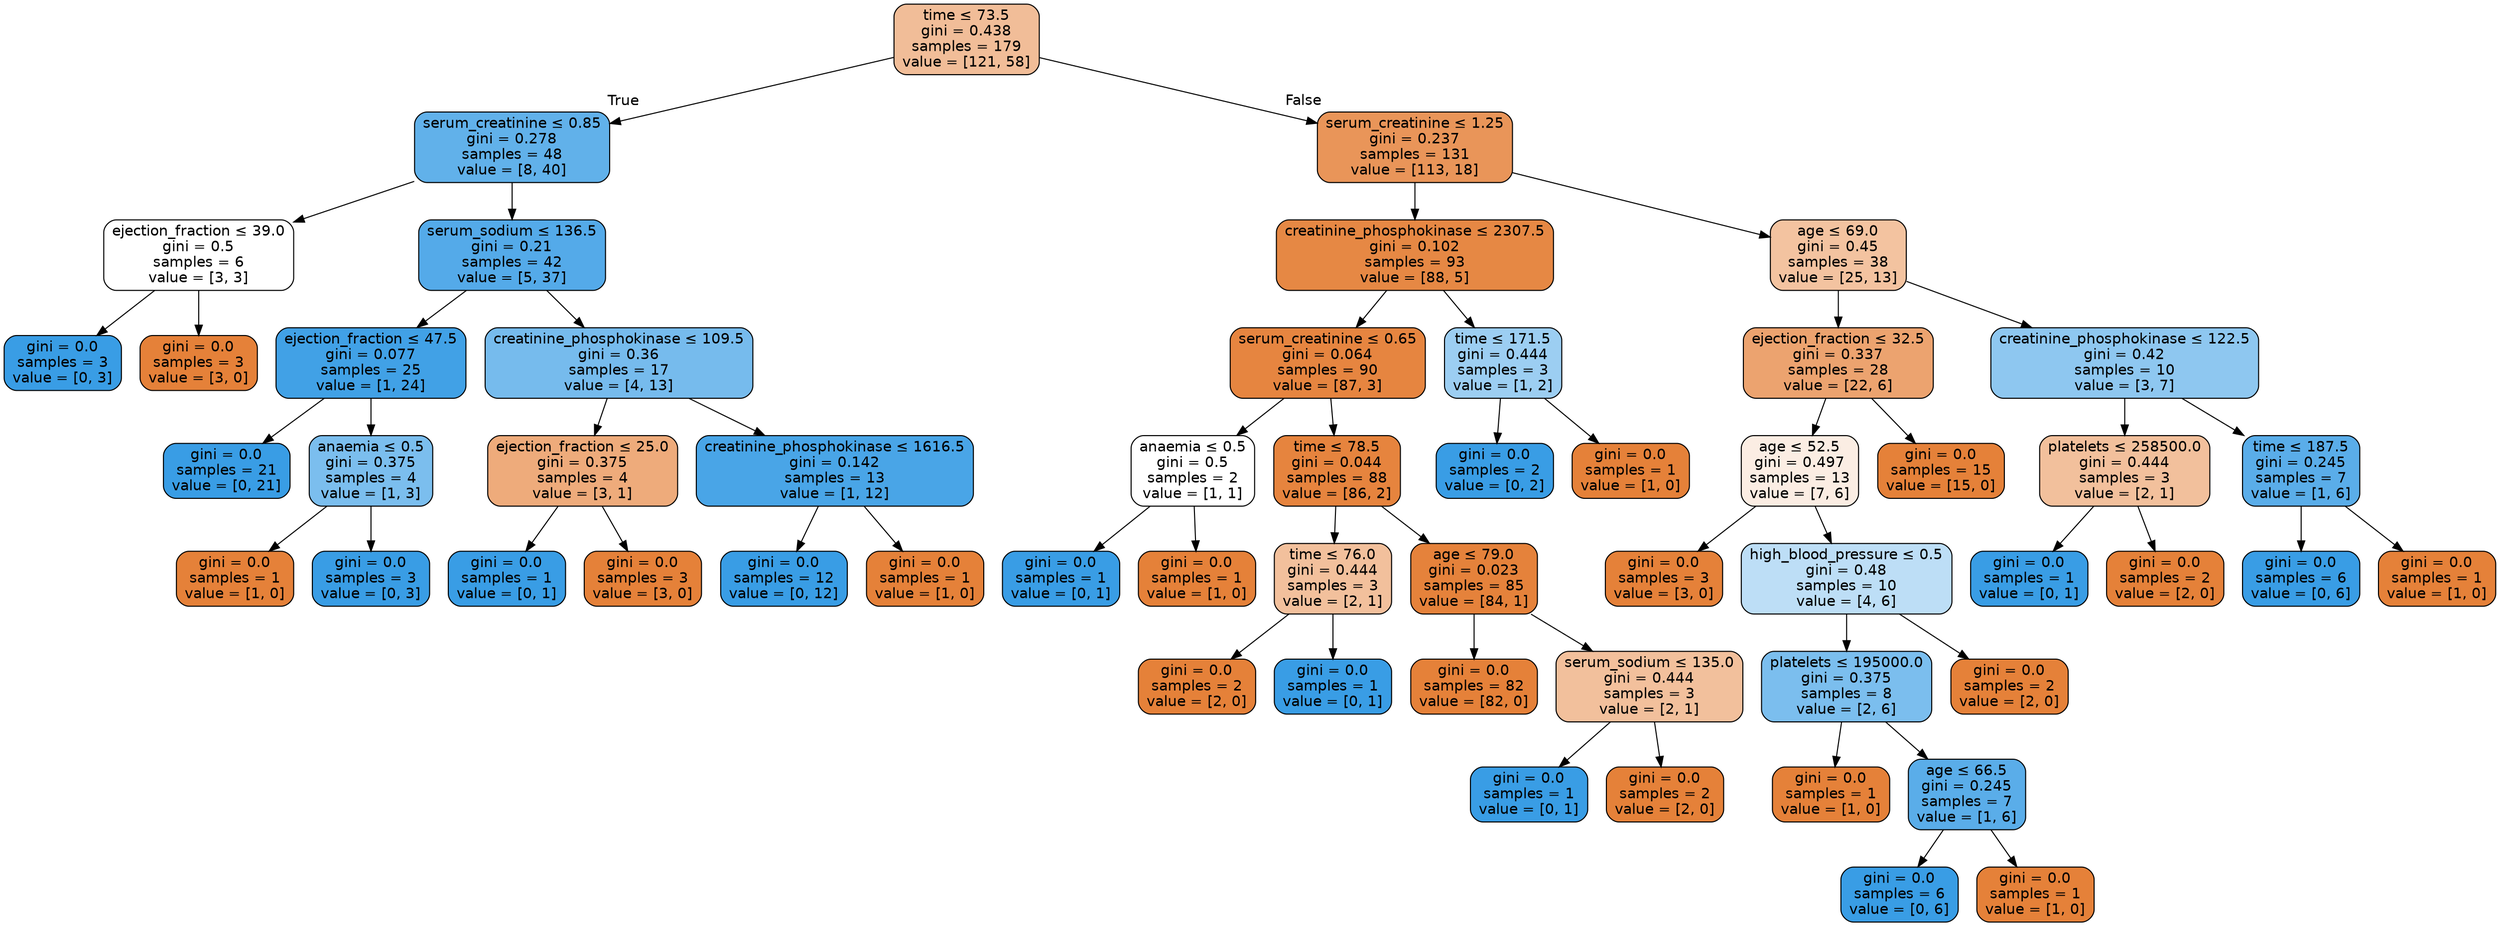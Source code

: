 digraph Tree {
node [shape=box, style="filled, rounded", color="black", fontname=helvetica] ;
edge [fontname=helvetica] ;
0 [label=<time &le; 73.5<br/>gini = 0.438<br/>samples = 179<br/>value = [121, 58]>, fillcolor="#f1bd98"] ;
1 [label=<serum_creatinine &le; 0.85<br/>gini = 0.278<br/>samples = 48<br/>value = [8, 40]>, fillcolor="#61b1ea"] ;
0 -> 1 [labeldistance=2.5, labelangle=45, headlabel="True"] ;
2 [label=<ejection_fraction &le; 39.0<br/>gini = 0.5<br/>samples = 6<br/>value = [3, 3]>, fillcolor="#ffffff"] ;
1 -> 2 ;
3 [label=<gini = 0.0<br/>samples = 3<br/>value = [0, 3]>, fillcolor="#399de5"] ;
2 -> 3 ;
4 [label=<gini = 0.0<br/>samples = 3<br/>value = [3, 0]>, fillcolor="#e58139"] ;
2 -> 4 ;
5 [label=<serum_sodium &le; 136.5<br/>gini = 0.21<br/>samples = 42<br/>value = [5, 37]>, fillcolor="#54aae9"] ;
1 -> 5 ;
6 [label=<ejection_fraction &le; 47.5<br/>gini = 0.077<br/>samples = 25<br/>value = [1, 24]>, fillcolor="#41a1e6"] ;
5 -> 6 ;
7 [label=<gini = 0.0<br/>samples = 21<br/>value = [0, 21]>, fillcolor="#399de5"] ;
6 -> 7 ;
8 [label=<anaemia &le; 0.5<br/>gini = 0.375<br/>samples = 4<br/>value = [1, 3]>, fillcolor="#7bbeee"] ;
6 -> 8 ;
9 [label=<gini = 0.0<br/>samples = 1<br/>value = [1, 0]>, fillcolor="#e58139"] ;
8 -> 9 ;
10 [label=<gini = 0.0<br/>samples = 3<br/>value = [0, 3]>, fillcolor="#399de5"] ;
8 -> 10 ;
11 [label=<creatinine_phosphokinase &le; 109.5<br/>gini = 0.36<br/>samples = 17<br/>value = [4, 13]>, fillcolor="#76bbed"] ;
5 -> 11 ;
12 [label=<ejection_fraction &le; 25.0<br/>gini = 0.375<br/>samples = 4<br/>value = [3, 1]>, fillcolor="#eeab7b"] ;
11 -> 12 ;
13 [label=<gini = 0.0<br/>samples = 1<br/>value = [0, 1]>, fillcolor="#399de5"] ;
12 -> 13 ;
14 [label=<gini = 0.0<br/>samples = 3<br/>value = [3, 0]>, fillcolor="#e58139"] ;
12 -> 14 ;
15 [label=<creatinine_phosphokinase &le; 1616.5<br/>gini = 0.142<br/>samples = 13<br/>value = [1, 12]>, fillcolor="#49a5e7"] ;
11 -> 15 ;
16 [label=<gini = 0.0<br/>samples = 12<br/>value = [0, 12]>, fillcolor="#399de5"] ;
15 -> 16 ;
17 [label=<gini = 0.0<br/>samples = 1<br/>value = [1, 0]>, fillcolor="#e58139"] ;
15 -> 17 ;
18 [label=<serum_creatinine &le; 1.25<br/>gini = 0.237<br/>samples = 131<br/>value = [113, 18]>, fillcolor="#e99559"] ;
0 -> 18 [labeldistance=2.5, labelangle=-45, headlabel="False"] ;
19 [label=<creatinine_phosphokinase &le; 2307.5<br/>gini = 0.102<br/>samples = 93<br/>value = [88, 5]>, fillcolor="#e68844"] ;
18 -> 19 ;
20 [label=<serum_creatinine &le; 0.65<br/>gini = 0.064<br/>samples = 90<br/>value = [87, 3]>, fillcolor="#e68540"] ;
19 -> 20 ;
21 [label=<anaemia &le; 0.5<br/>gini = 0.5<br/>samples = 2<br/>value = [1, 1]>, fillcolor="#ffffff"] ;
20 -> 21 ;
22 [label=<gini = 0.0<br/>samples = 1<br/>value = [0, 1]>, fillcolor="#399de5"] ;
21 -> 22 ;
23 [label=<gini = 0.0<br/>samples = 1<br/>value = [1, 0]>, fillcolor="#e58139"] ;
21 -> 23 ;
24 [label=<time &le; 78.5<br/>gini = 0.044<br/>samples = 88<br/>value = [86, 2]>, fillcolor="#e6843e"] ;
20 -> 24 ;
25 [label=<time &le; 76.0<br/>gini = 0.444<br/>samples = 3<br/>value = [2, 1]>, fillcolor="#f2c09c"] ;
24 -> 25 ;
26 [label=<gini = 0.0<br/>samples = 2<br/>value = [2, 0]>, fillcolor="#e58139"] ;
25 -> 26 ;
27 [label=<gini = 0.0<br/>samples = 1<br/>value = [0, 1]>, fillcolor="#399de5"] ;
25 -> 27 ;
28 [label=<age &le; 79.0<br/>gini = 0.023<br/>samples = 85<br/>value = [84, 1]>, fillcolor="#e5823b"] ;
24 -> 28 ;
29 [label=<gini = 0.0<br/>samples = 82<br/>value = [82, 0]>, fillcolor="#e58139"] ;
28 -> 29 ;
30 [label=<serum_sodium &le; 135.0<br/>gini = 0.444<br/>samples = 3<br/>value = [2, 1]>, fillcolor="#f2c09c"] ;
28 -> 30 ;
31 [label=<gini = 0.0<br/>samples = 1<br/>value = [0, 1]>, fillcolor="#399de5"] ;
30 -> 31 ;
32 [label=<gini = 0.0<br/>samples = 2<br/>value = [2, 0]>, fillcolor="#e58139"] ;
30 -> 32 ;
33 [label=<time &le; 171.5<br/>gini = 0.444<br/>samples = 3<br/>value = [1, 2]>, fillcolor="#9ccef2"] ;
19 -> 33 ;
34 [label=<gini = 0.0<br/>samples = 2<br/>value = [0, 2]>, fillcolor="#399de5"] ;
33 -> 34 ;
35 [label=<gini = 0.0<br/>samples = 1<br/>value = [1, 0]>, fillcolor="#e58139"] ;
33 -> 35 ;
36 [label=<age &le; 69.0<br/>gini = 0.45<br/>samples = 38<br/>value = [25, 13]>, fillcolor="#f3c3a0"] ;
18 -> 36 ;
37 [label=<ejection_fraction &le; 32.5<br/>gini = 0.337<br/>samples = 28<br/>value = [22, 6]>, fillcolor="#eca36f"] ;
36 -> 37 ;
38 [label=<age &le; 52.5<br/>gini = 0.497<br/>samples = 13<br/>value = [7, 6]>, fillcolor="#fbede3"] ;
37 -> 38 ;
39 [label=<gini = 0.0<br/>samples = 3<br/>value = [3, 0]>, fillcolor="#e58139"] ;
38 -> 39 ;
40 [label=<high_blood_pressure &le; 0.5<br/>gini = 0.48<br/>samples = 10<br/>value = [4, 6]>, fillcolor="#bddef6"] ;
38 -> 40 ;
41 [label=<platelets &le; 195000.0<br/>gini = 0.375<br/>samples = 8<br/>value = [2, 6]>, fillcolor="#7bbeee"] ;
40 -> 41 ;
42 [label=<gini = 0.0<br/>samples = 1<br/>value = [1, 0]>, fillcolor="#e58139"] ;
41 -> 42 ;
43 [label=<age &le; 66.5<br/>gini = 0.245<br/>samples = 7<br/>value = [1, 6]>, fillcolor="#5aade9"] ;
41 -> 43 ;
44 [label=<gini = 0.0<br/>samples = 6<br/>value = [0, 6]>, fillcolor="#399de5"] ;
43 -> 44 ;
45 [label=<gini = 0.0<br/>samples = 1<br/>value = [1, 0]>, fillcolor="#e58139"] ;
43 -> 45 ;
46 [label=<gini = 0.0<br/>samples = 2<br/>value = [2, 0]>, fillcolor="#e58139"] ;
40 -> 46 ;
47 [label=<gini = 0.0<br/>samples = 15<br/>value = [15, 0]>, fillcolor="#e58139"] ;
37 -> 47 ;
48 [label=<creatinine_phosphokinase &le; 122.5<br/>gini = 0.42<br/>samples = 10<br/>value = [3, 7]>, fillcolor="#8ec7f0"] ;
36 -> 48 ;
49 [label=<platelets &le; 258500.0<br/>gini = 0.444<br/>samples = 3<br/>value = [2, 1]>, fillcolor="#f2c09c"] ;
48 -> 49 ;
50 [label=<gini = 0.0<br/>samples = 1<br/>value = [0, 1]>, fillcolor="#399de5"] ;
49 -> 50 ;
51 [label=<gini = 0.0<br/>samples = 2<br/>value = [2, 0]>, fillcolor="#e58139"] ;
49 -> 51 ;
52 [label=<time &le; 187.5<br/>gini = 0.245<br/>samples = 7<br/>value = [1, 6]>, fillcolor="#5aade9"] ;
48 -> 52 ;
53 [label=<gini = 0.0<br/>samples = 6<br/>value = [0, 6]>, fillcolor="#399de5"] ;
52 -> 53 ;
54 [label=<gini = 0.0<br/>samples = 1<br/>value = [1, 0]>, fillcolor="#e58139"] ;
52 -> 54 ;
}